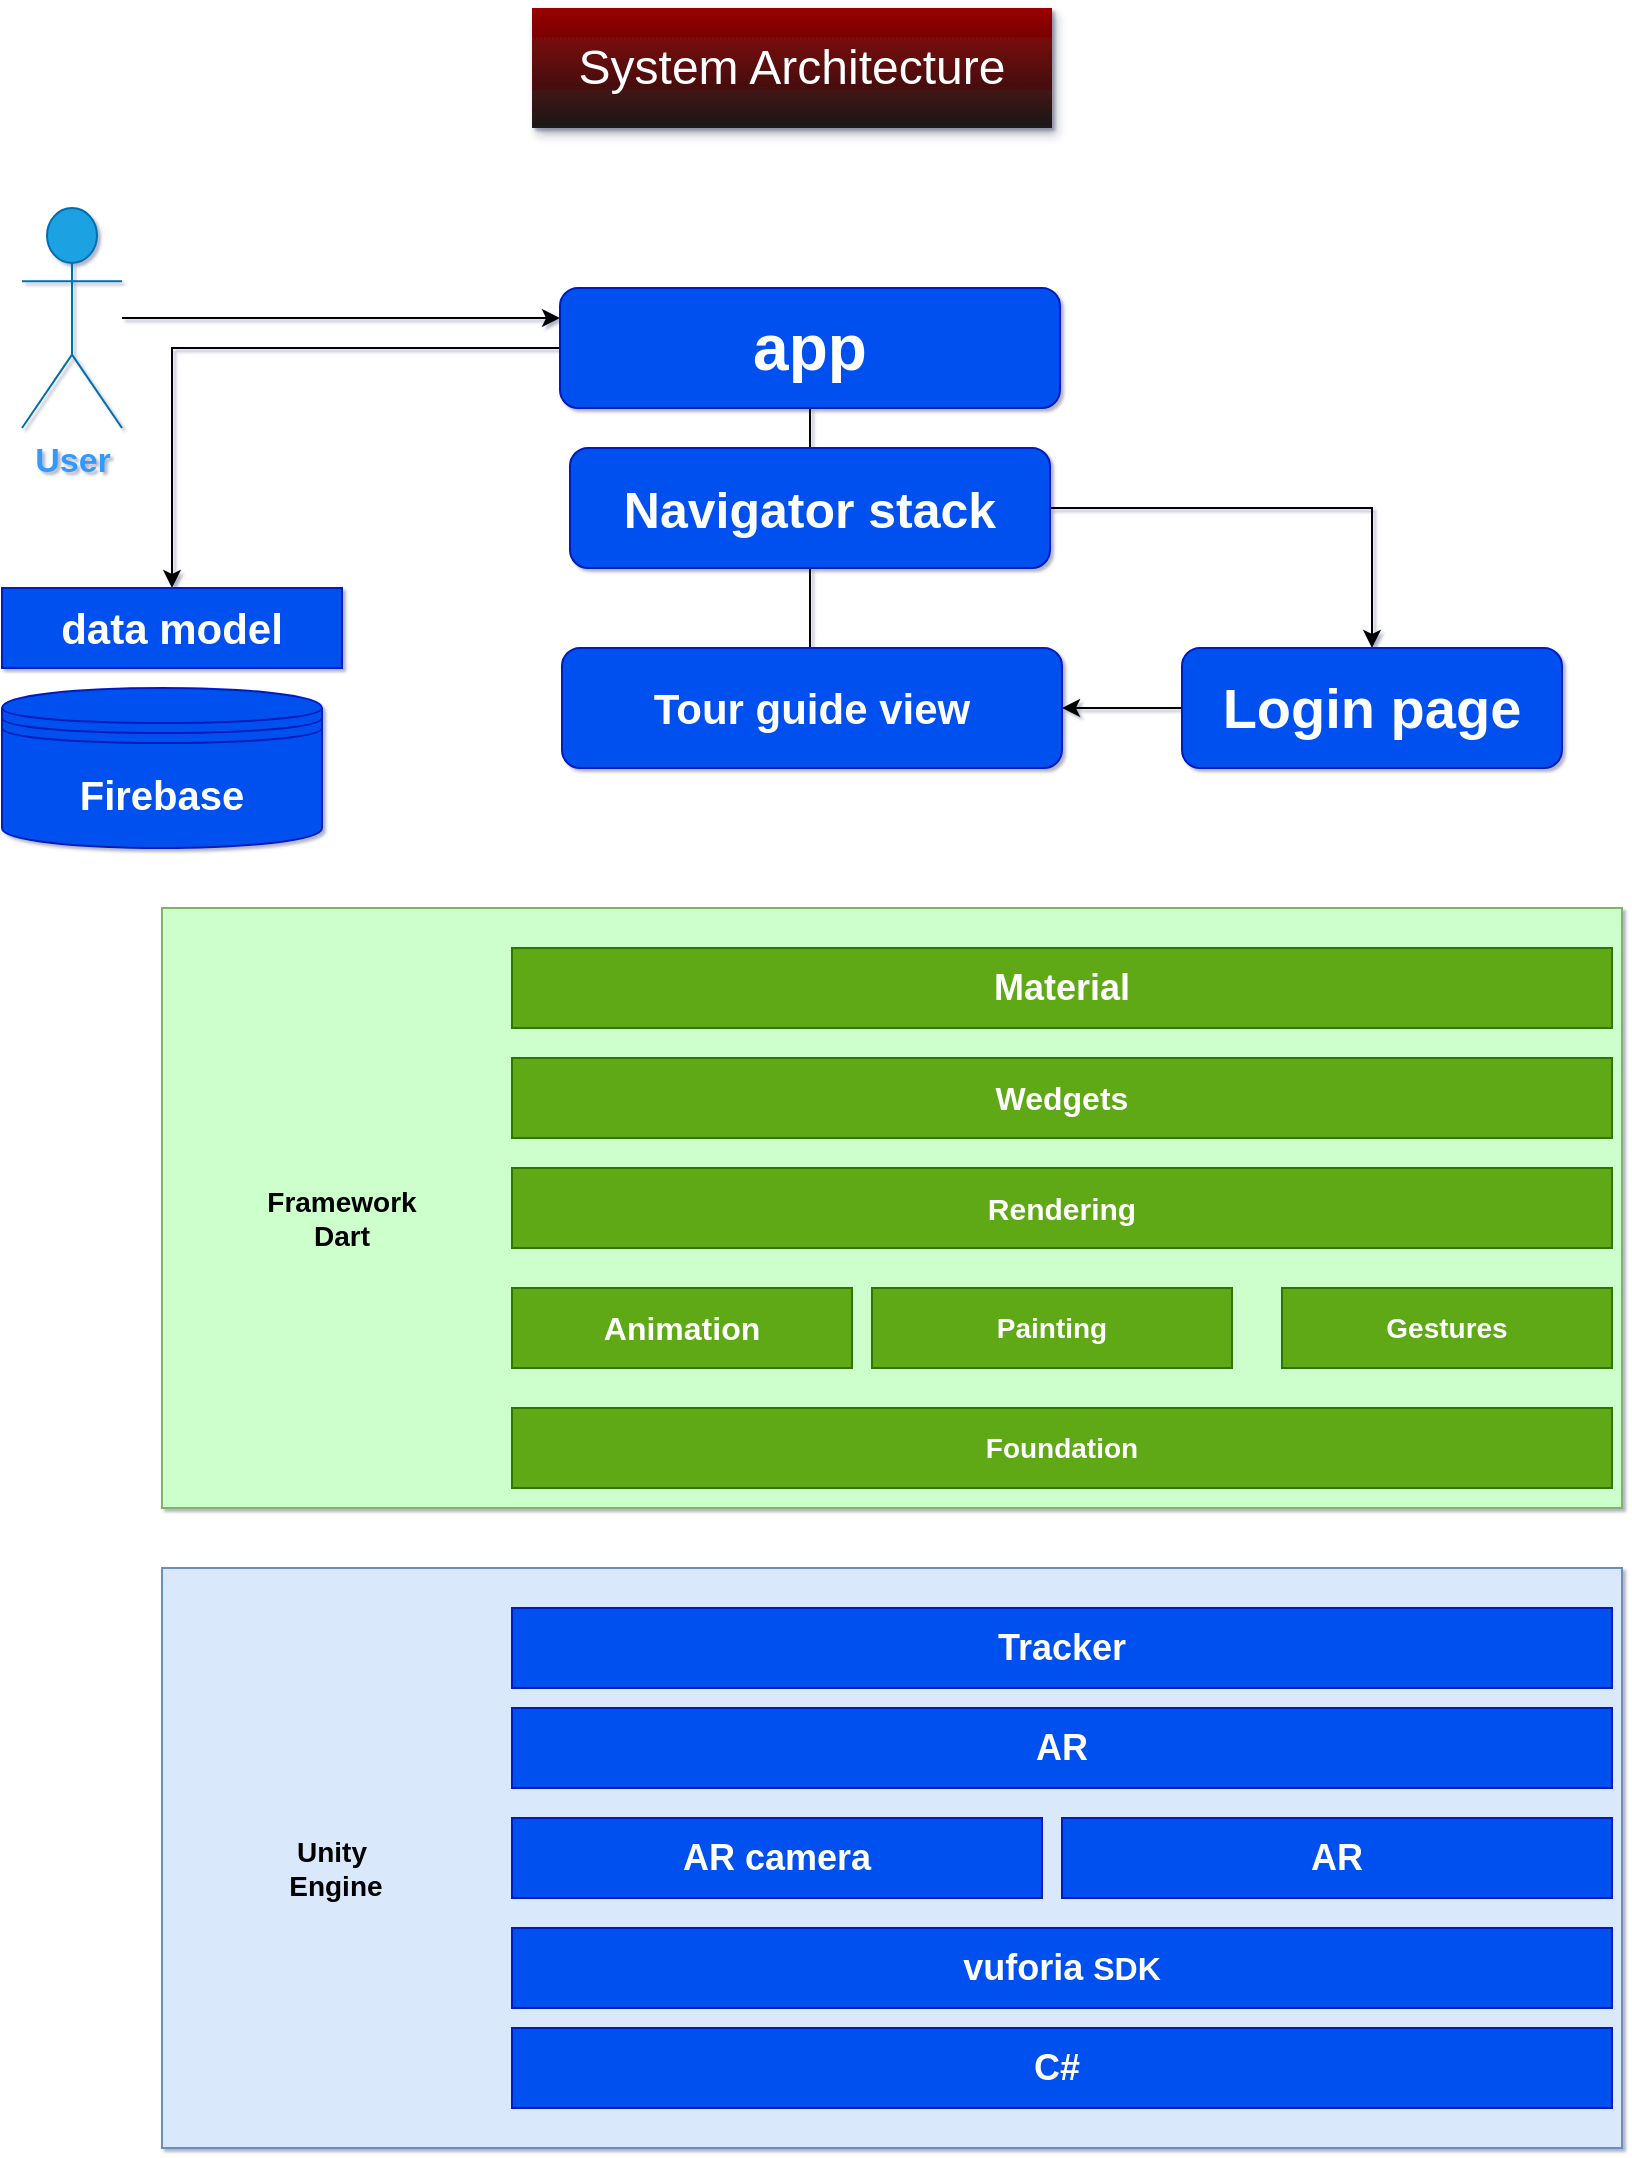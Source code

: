 <mxfile version="13.10.1" type="github" pages="2"><diagram id="EVOGl2njMggvPU202JX9" name="Page-1"><mxGraphModel dx="1335" dy="620" grid="1" gridSize="10" guides="1" tooltips="1" connect="1" arrows="1" fold="1" page="1" pageScale="1" pageWidth="827" pageHeight="1169" background="none" math="0" shadow="1"><root><mxCell id="0"/><mxCell id="1" parent="0"/><mxCell id="RSSZcuojvApWgf0Gu_4k-2" style="edgeStyle=orthogonalEdgeStyle;rounded=0;orthogonalLoop=1;jettySize=auto;html=1;exitX=0.5;exitY=0.5;exitDx=0;exitDy=0;exitPerimeter=0;entryX=0.5;entryY=0.5;entryDx=0;entryDy=0;entryPerimeter=0;" edge="1" parent="1" source="RSSZcuojvApWgf0Gu_4k-1" target="RSSZcuojvApWgf0Gu_4k-1"><mxGeometry relative="1" as="geometry"><mxPoint x="260" y="475" as="targetPoint"/></mxGeometry></mxCell><mxCell id="Raksr3vVa8RkC0D91iYu-15" style="edgeStyle=orthogonalEdgeStyle;rounded=0;orthogonalLoop=1;jettySize=auto;html=1;entryX=0;entryY=0.25;entryDx=0;entryDy=0;strokeColor=#000000;fontColor=#3399FF;" edge="1" parent="1" source="RSSZcuojvApWgf0Gu_4k-1" target="Raksr3vVa8RkC0D91iYu-7"><mxGeometry relative="1" as="geometry"/></mxCell><mxCell id="RSSZcuojvApWgf0Gu_4k-1" value="&lt;font size=&quot;1&quot; color=&quot;#3399ff&quot;&gt;&lt;b style=&quot;font-size: 17px&quot;&gt;User&lt;/b&gt;&lt;/font&gt;" style="shape=umlActor;verticalLabelPosition=bottom;verticalAlign=top;html=1;outlineConnect=0;fillColor=#1ba1e2;strokeColor=#006EAF;fontColor=#ffffff;" vertex="1" parent="1"><mxGeometry x="20" y="140" width="50" height="110" as="geometry"/></mxCell><mxCell id="RSSZcuojvApWgf0Gu_4k-6" value="&lt;font style=&quot;font-size: 24px&quot;&gt;System Architecture&lt;/font&gt;" style="text;html=1;align=center;verticalAlign=middle;whiteSpace=wrap;rounded=0;fontColor=#ffffff;fillColor=#990000;shadow=1;glass=0;sketch=0;gradientColor=#1A1A1A;gradientDirection=south;" vertex="1" parent="1"><mxGeometry x="275" y="40" width="260" height="60" as="geometry"/></mxCell><mxCell id="RSSZcuojvApWgf0Gu_4k-7" value="" style="whiteSpace=wrap;html=1;rounded=0;shadow=0;glass=0;sketch=0;strokeColor=#82b366;fillColor=#CCFFCC;" vertex="1" parent="1"><mxGeometry x="90" y="490" width="730" height="300" as="geometry"/></mxCell><mxCell id="RSSZcuojvApWgf0Gu_4k-21" value="&lt;font size=&quot;1&quot;&gt;&lt;b style=&quot;font-size: 18px&quot;&gt;Material&lt;/b&gt;&lt;/font&gt;" style="rounded=0;whiteSpace=wrap;html=1;shadow=0;glass=0;sketch=0;fillColor=#60a917;strokeColor=#2D7600;fontColor=#ffffff;" vertex="1" parent="1"><mxGeometry x="265" y="510" width="550" height="40" as="geometry"/></mxCell><mxCell id="RSSZcuojvApWgf0Gu_4k-22" value="&lt;font color=&quot;#000000&quot; style=&quot;font-size: 14px&quot;&gt;&lt;b&gt;Framework&lt;br&gt;Dart&lt;/b&gt;&lt;/font&gt;" style="text;html=1;strokeColor=none;fillColor=none;align=center;verticalAlign=middle;whiteSpace=wrap;rounded=0;shadow=1;glass=0;sketch=0;fontColor=#3399FF;" vertex="1" parent="1"><mxGeometry x="130" y="630" width="100" height="30" as="geometry"/></mxCell><mxCell id="RSSZcuojvApWgf0Gu_4k-23" value="&lt;span style=&quot;font-size: 16px&quot;&gt;&lt;b&gt;Wedgets&lt;/b&gt;&lt;/span&gt;" style="rounded=0;whiteSpace=wrap;html=1;shadow=0;glass=0;sketch=0;strokeColor=#2D7600;fillColor=#60a917;fontColor=#ffffff;" vertex="1" parent="1"><mxGeometry x="265" y="565" width="550" height="40" as="geometry"/></mxCell><mxCell id="RSSZcuojvApWgf0Gu_4k-25" value="&lt;b&gt;&lt;font style=&quot;font-size: 15px&quot;&gt;Rendering&lt;/font&gt;&lt;/b&gt;" style="rounded=0;whiteSpace=wrap;html=1;shadow=0;glass=0;sketch=0;strokeColor=#2D7600;fillColor=#60a917;fontColor=#ffffff;" vertex="1" parent="1"><mxGeometry x="265" y="620" width="550" height="40" as="geometry"/></mxCell><mxCell id="RSSZcuojvApWgf0Gu_4k-29" value="&lt;font style=&quot;font-size: 16px&quot;&gt;&lt;b&gt;Animation&lt;/b&gt;&lt;/font&gt;" style="rounded=0;whiteSpace=wrap;html=1;shadow=0;glass=0;sketch=0;fillColor=#60a917;strokeColor=#2D7600;fontColor=#ffffff;" vertex="1" parent="1"><mxGeometry x="265" y="680" width="170" height="40" as="geometry"/></mxCell><mxCell id="RSSZcuojvApWgf0Gu_4k-30" value="&lt;b&gt;&lt;font style=&quot;font-size: 14px&quot;&gt;Painting&lt;/font&gt;&lt;/b&gt;" style="rounded=0;whiteSpace=wrap;html=1;shadow=0;glass=0;sketch=0;fillColor=#60a917;strokeColor=#2D7600;fontColor=#ffffff;" vertex="1" parent="1"><mxGeometry x="445" y="680" width="180" height="40" as="geometry"/></mxCell><mxCell id="RSSZcuojvApWgf0Gu_4k-31" value="&lt;b&gt;&lt;font style=&quot;font-size: 14px&quot;&gt;Gestures&lt;/font&gt;&lt;/b&gt;" style="rounded=0;whiteSpace=wrap;html=1;shadow=0;glass=0;sketch=0;fillColor=#60a917;strokeColor=#2D7600;fontColor=#ffffff;" vertex="1" parent="1"><mxGeometry x="650" y="680" width="165" height="40" as="geometry"/></mxCell><mxCell id="RSSZcuojvApWgf0Gu_4k-32" value="&lt;b&gt;&lt;font style=&quot;font-size: 14px&quot;&gt;Foundation&lt;/font&gt;&lt;/b&gt;" style="rounded=0;whiteSpace=wrap;html=1;shadow=0;glass=0;sketch=0;strokeColor=#2D7600;fillColor=#60a917;fontColor=#ffffff;" vertex="1" parent="1"><mxGeometry x="265" y="740" width="550" height="40" as="geometry"/></mxCell><mxCell id="RSSZcuojvApWgf0Gu_4k-37" value="" style="whiteSpace=wrap;html=1;rounded=0;shadow=0;glass=0;sketch=0;strokeColor=#6c8ebf;fillColor=#dae8fc;" vertex="1" parent="1"><mxGeometry x="90" y="820" width="730" height="290" as="geometry"/></mxCell><mxCell id="RSSZcuojvApWgf0Gu_4k-38" value="&lt;font size=&quot;1&quot;&gt;&lt;b style=&quot;font-size: 18px&quot;&gt;AR&lt;/b&gt;&lt;/font&gt;" style="rounded=0;whiteSpace=wrap;html=1;shadow=0;glass=0;sketch=0;fillColor=#0050ef;strokeColor=#001DBC;fontColor=#ffffff;" vertex="1" parent="1"><mxGeometry x="265" y="890" width="550" height="40" as="geometry"/></mxCell><mxCell id="RSSZcuojvApWgf0Gu_4k-39" value="&lt;font color=&quot;#000000&quot;&gt;&lt;span style=&quot;font-size: 14px&quot;&gt;&lt;b&gt;Unity&lt;br&gt;&amp;nbsp;Engine&lt;/b&gt;&lt;/span&gt;&lt;/font&gt;" style="text;html=1;strokeColor=none;fillColor=none;align=center;verticalAlign=middle;whiteSpace=wrap;rounded=0;shadow=0;glass=0;sketch=0;fontColor=#3399FF;" vertex="1" parent="1"><mxGeometry x="130" y="955" width="90" height="30" as="geometry"/></mxCell><mxCell id="RSSZcuojvApWgf0Gu_4k-40" value="&lt;b&gt;&lt;span style=&quot;font-size: 18px&quot;&gt;vuforia &lt;/span&gt;&lt;font style=&quot;font-size: 16px&quot;&gt;SDK&lt;/font&gt;&lt;/b&gt;" style="rounded=0;whiteSpace=wrap;html=1;shadow=0;glass=0;sketch=0;fillColor=#0050ef;strokeColor=#001DBC;fontColor=#ffffff;" vertex="1" parent="1"><mxGeometry x="265" y="1000" width="550" height="40" as="geometry"/></mxCell><mxCell id="RSSZcuojvApWgf0Gu_4k-41" value="&lt;font size=&quot;1&quot;&gt;&lt;b style=&quot;font-size: 18px&quot;&gt;AR camera&lt;/b&gt;&lt;/font&gt;" style="rounded=0;whiteSpace=wrap;html=1;shadow=0;glass=0;sketch=0;fillColor=#0050ef;strokeColor=#001DBC;fontColor=#ffffff;" vertex="1" parent="1"><mxGeometry x="265" y="945" width="265" height="40" as="geometry"/></mxCell><mxCell id="RSSZcuojvApWgf0Gu_4k-42" value="&lt;font size=&quot;1&quot;&gt;&lt;b style=&quot;font-size: 18px&quot;&gt;AR&lt;/b&gt;&lt;/font&gt;" style="rounded=0;whiteSpace=wrap;html=1;shadow=0;glass=0;sketch=0;fillColor=#0050ef;strokeColor=#001DBC;fontColor=#ffffff;" vertex="1" parent="1"><mxGeometry x="540" y="945" width="275" height="40" as="geometry"/></mxCell><mxCell id="RSSZcuojvApWgf0Gu_4k-43" value="&lt;font size=&quot;1&quot;&gt;&lt;b style=&quot;font-size: 18px&quot;&gt;Tracker&lt;/b&gt;&lt;/font&gt;" style="rounded=0;whiteSpace=wrap;html=1;shadow=0;glass=0;sketch=0;fillColor=#0050ef;strokeColor=#001DBC;fontColor=#ffffff;" vertex="1" parent="1"><mxGeometry x="265" y="840" width="550" height="40" as="geometry"/></mxCell><mxCell id="RSSZcuojvApWgf0Gu_4k-45" value="&lt;span style=&quot;font-size: 18px&quot;&gt;&lt;b&gt;C#&amp;nbsp;&lt;/b&gt;&lt;/span&gt;" style="rounded=0;whiteSpace=wrap;html=1;shadow=0;glass=0;sketch=0;fillColor=#0050ef;strokeColor=#001DBC;fontColor=#ffffff;" vertex="1" parent="1"><mxGeometry x="265" y="1050" width="550" height="40" as="geometry"/></mxCell><mxCell id="Raksr3vVa8RkC0D91iYu-4" value="&lt;b&gt;&lt;font style=&quot;font-size: 20px&quot;&gt;Firebase&lt;/font&gt;&lt;/b&gt;" style="shape=datastore;whiteSpace=wrap;html=1;rounded=0;shadow=0;glass=0;sketch=0;strokeColor=#001DBC;fillColor=#0050ef;fontColor=#ffffff;" vertex="1" parent="1"><mxGeometry x="10" y="380" width="160" height="80" as="geometry"/></mxCell><mxCell id="Raksr3vVa8RkC0D91iYu-10" style="edgeStyle=orthogonalEdgeStyle;rounded=0;orthogonalLoop=1;jettySize=auto;html=1;fontColor=#3399FF;" edge="1" parent="1" source="Raksr3vVa8RkC0D91iYu-7"><mxGeometry relative="1" as="geometry"><mxPoint x="410" y="270" as="targetPoint"/></mxGeometry></mxCell><mxCell id="Raksr3vVa8RkC0D91iYu-20" style="edgeStyle=orthogonalEdgeStyle;rounded=0;orthogonalLoop=1;jettySize=auto;html=1;entryX=0.5;entryY=0;entryDx=0;entryDy=0;strokeColor=#000000;fontColor=#3399FF;" edge="1" parent="1" source="Raksr3vVa8RkC0D91iYu-7" target="Raksr3vVa8RkC0D91iYu-19"><mxGeometry relative="1" as="geometry"/></mxCell><mxCell id="Raksr3vVa8RkC0D91iYu-7" value="&lt;font size=&quot;1&quot;&gt;&lt;b style=&quot;font-size: 32px&quot;&gt;app&lt;/b&gt;&lt;/font&gt;" style="rounded=1;whiteSpace=wrap;html=1;shadow=0;glass=0;sketch=0;strokeColor=#001DBC;fillColor=#0050ef;fontColor=#ffffff;" vertex="1" parent="1"><mxGeometry x="289" y="180" width="250" height="60" as="geometry"/></mxCell><mxCell id="Raksr3vVa8RkC0D91iYu-13" style="edgeStyle=orthogonalEdgeStyle;rounded=0;orthogonalLoop=1;jettySize=auto;html=1;entryX=0.5;entryY=0;entryDx=0;entryDy=0;strokeColor=#000000;fontColor=#3399FF;" edge="1" parent="1" source="Raksr3vVa8RkC0D91iYu-9" target="Raksr3vVa8RkC0D91iYu-12"><mxGeometry relative="1" as="geometry"/></mxCell><mxCell id="Raksr3vVa8RkC0D91iYu-25" style="edgeStyle=orthogonalEdgeStyle;rounded=0;orthogonalLoop=1;jettySize=auto;html=1;strokeColor=#000000;fontColor=#3399FF;" edge="1" parent="1" source="Raksr3vVa8RkC0D91iYu-9"><mxGeometry relative="1" as="geometry"><mxPoint x="414.0" y="370" as="targetPoint"/></mxGeometry></mxCell><mxCell id="Raksr3vVa8RkC0D91iYu-9" value="&lt;span style=&quot;font-size: 25px&quot;&gt;&lt;b&gt;Navigator stack&lt;/b&gt;&lt;/span&gt;" style="rounded=1;whiteSpace=wrap;html=1;shadow=0;glass=0;sketch=0;strokeColor=#001DBC;fillColor=#0050ef;fontColor=#ffffff;" vertex="1" parent="1"><mxGeometry x="294" y="260" width="240" height="60" as="geometry"/></mxCell><mxCell id="Raksr3vVa8RkC0D91iYu-27" style="edgeStyle=orthogonalEdgeStyle;rounded=0;orthogonalLoop=1;jettySize=auto;html=1;strokeColor=#000000;fontColor=#3399FF;" edge="1" parent="1" source="Raksr3vVa8RkC0D91iYu-12" target="Raksr3vVa8RkC0D91iYu-23"><mxGeometry relative="1" as="geometry"/></mxCell><mxCell id="Raksr3vVa8RkC0D91iYu-12" value="&lt;font style=&quot;font-size: 28px&quot;&gt;&lt;b&gt;Login page&lt;/b&gt;&lt;/font&gt;" style="rounded=1;whiteSpace=wrap;html=1;shadow=0;glass=0;sketch=0;strokeColor=#001DBC;fillColor=#0050ef;fontColor=#ffffff;" vertex="1" parent="1"><mxGeometry x="600" y="360" width="190" height="60" as="geometry"/></mxCell><mxCell id="Raksr3vVa8RkC0D91iYu-19" value="&lt;font style=&quot;font-size: 21px&quot; color=&quot;#ffffff&quot;&gt;&lt;b&gt;data model&lt;/b&gt;&lt;/font&gt;" style="text;html=1;strokeColor=#001DBC;align=center;verticalAlign=middle;whiteSpace=wrap;rounded=0;shadow=0;glass=0;sketch=0;fontColor=#ffffff;fillColor=#0050ef;" vertex="1" parent="1"><mxGeometry x="10" y="330" width="170" height="40" as="geometry"/></mxCell><mxCell id="Raksr3vVa8RkC0D91iYu-23" value="&lt;b&gt;&lt;font style=&quot;font-size: 21px&quot;&gt;Tour guide view&lt;/font&gt;&lt;/b&gt;" style="rounded=1;whiteSpace=wrap;html=1;shadow=0;glass=0;sketch=0;strokeColor=#001DBC;fillColor=#0050ef;fontColor=#ffffff;" vertex="1" parent="1"><mxGeometry x="290" y="360" width="250" height="60" as="geometry"/></mxCell></root></mxGraphModel></diagram><diagram id="tb46RmPqevMS7dmeH0NX" name="Page-2"><mxGraphModel dx="868" dy="403" grid="1" gridSize="10" guides="1" tooltips="1" connect="1" arrows="1" fold="1" page="1" pageScale="1" pageWidth="827" pageHeight="1169" math="0" shadow="0"><root><mxCell id="BnbEfTn1sDfdEeJZjJls-0"/><mxCell id="BnbEfTn1sDfdEeJZjJls-1" parent="BnbEfTn1sDfdEeJZjJls-0"/></root></mxGraphModel></diagram></mxfile>